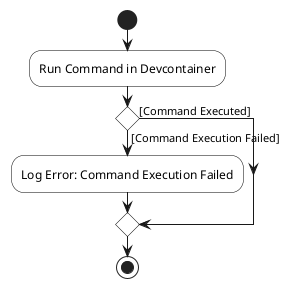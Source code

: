 @startuml
' Styling
skinparam activity {
  BackgroundColor White
  BorderColor Black
  FontName Arial
  FontSize 12
}

skinparam condition {
  BackgroundColor White
  BorderColor Black
  FontName Arial
  FontSize 12
}

skinparam note {
  BackgroundColor LightYellow
  BorderColor Black
  FontName Arial
  FontSize 11
}

' Start
start

:Run Command in Devcontainer;
if () then ([Command Execution Failed])
  :Log Error: Command Execution Failed;
else ([Command Executed])
endif

stop

@enduml
